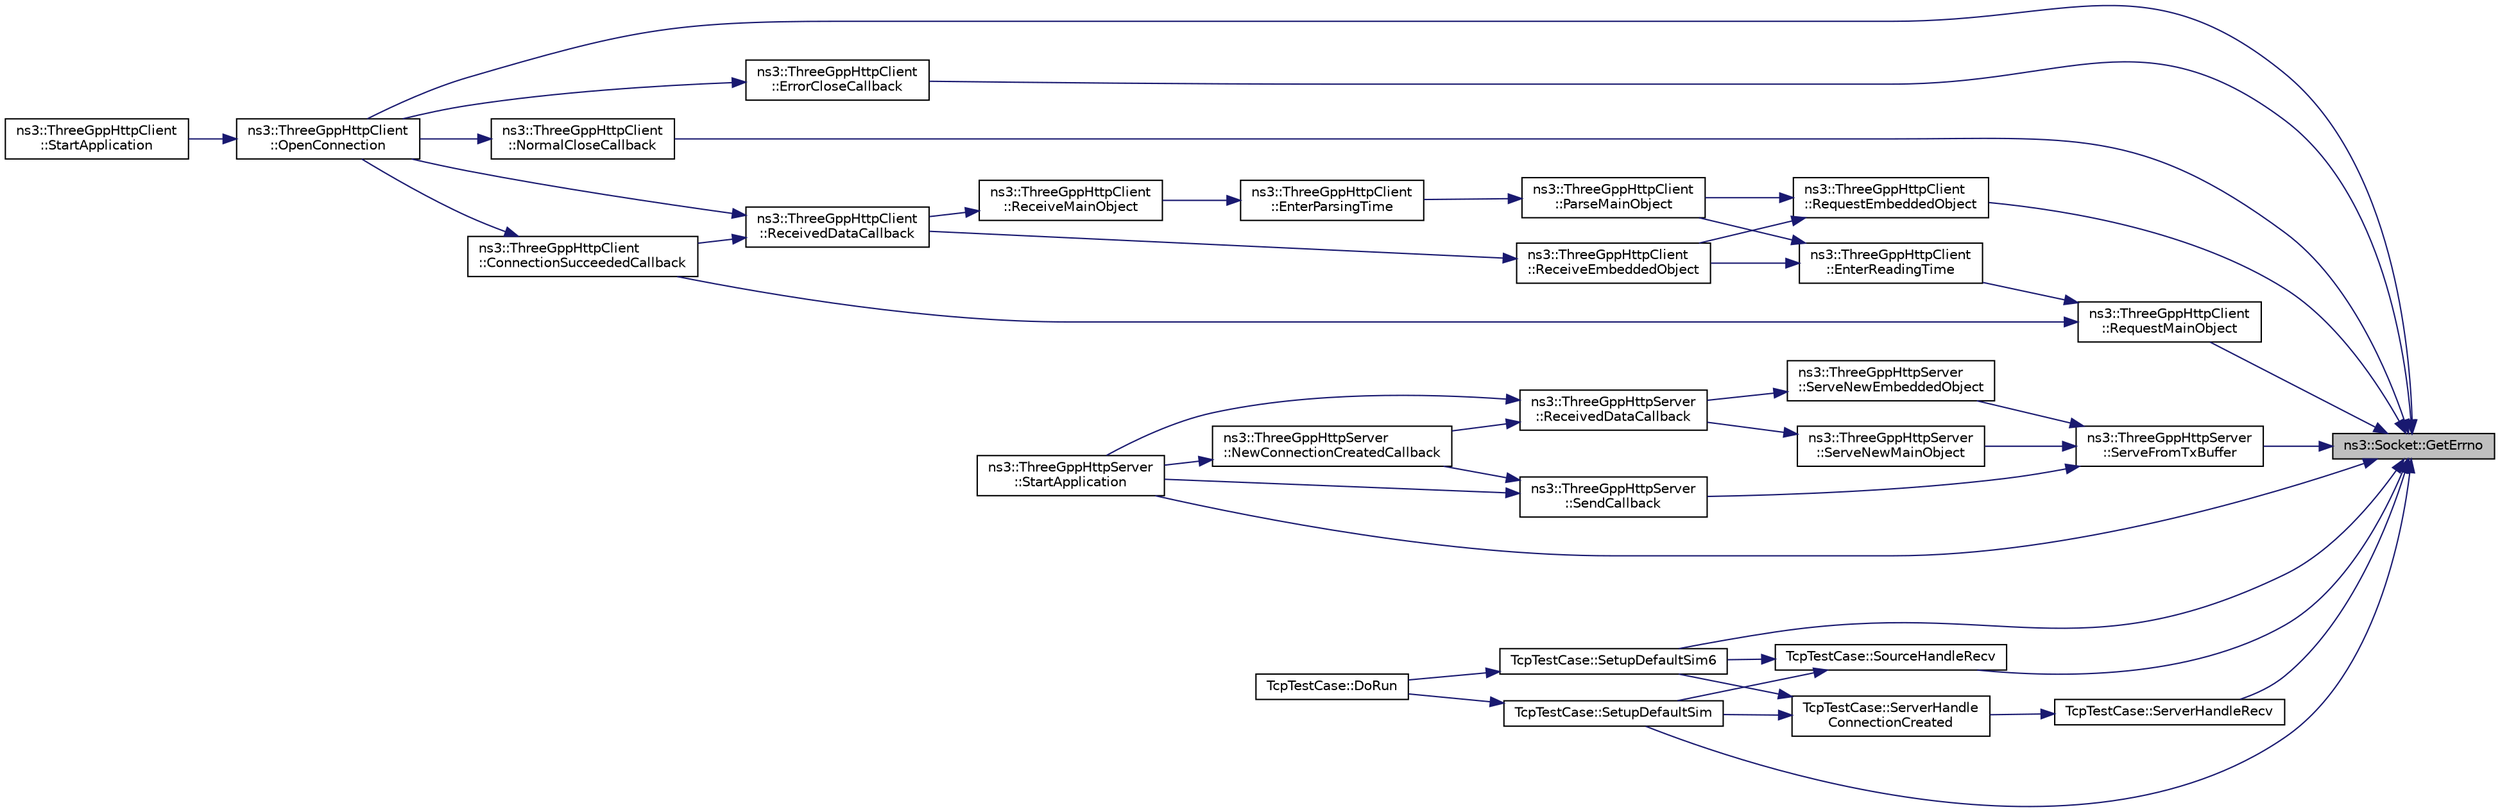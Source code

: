 digraph "ns3::Socket::GetErrno"
{
 // LATEX_PDF_SIZE
  edge [fontname="Helvetica",fontsize="10",labelfontname="Helvetica",labelfontsize="10"];
  node [fontname="Helvetica",fontsize="10",shape=record];
  rankdir="RL";
  Node1 [label="ns3::Socket::GetErrno",height=0.2,width=0.4,color="black", fillcolor="grey75", style="filled", fontcolor="black",tooltip="Get last error number."];
  Node1 -> Node2 [dir="back",color="midnightblue",fontsize="10",style="solid",fontname="Helvetica"];
  Node2 [label="ns3::ThreeGppHttpClient\l::ErrorCloseCallback",height=0.2,width=0.4,color="black", fillcolor="white", style="filled",URL="$classns3_1_1_three_gpp_http_client.html#a76d63e54b96013ea7c67e9818466501c",tooltip="Invoked when connection between m_socket and the web sever is terminated."];
  Node2 -> Node3 [dir="back",color="midnightblue",fontsize="10",style="solid",fontname="Helvetica"];
  Node3 [label="ns3::ThreeGppHttpClient\l::OpenConnection",height=0.2,width=0.4,color="black", fillcolor="white", style="filled",URL="$classns3_1_1_three_gpp_http_client.html#af7baacf9ee03e8e47a1694bff146031f",tooltip="Initialize m_socket to connect to the destination web server at m_remoteServerAddress and m_remoteSer..."];
  Node3 -> Node4 [dir="back",color="midnightblue",fontsize="10",style="solid",fontname="Helvetica"];
  Node4 [label="ns3::ThreeGppHttpClient\l::StartApplication",height=0.2,width=0.4,color="black", fillcolor="white", style="filled",URL="$classns3_1_1_three_gpp_http_client.html#a0fcfc1bf98f9570603572288324f2f89",tooltip="Application specific startup code."];
  Node1 -> Node5 [dir="back",color="midnightblue",fontsize="10",style="solid",fontname="Helvetica"];
  Node5 [label="ns3::ThreeGppHttpClient\l::NormalCloseCallback",height=0.2,width=0.4,color="black", fillcolor="white", style="filled",URL="$classns3_1_1_three_gpp_http_client.html#ad166b6240557f8c99765664676c5abd9",tooltip="Invoked when connection between m_socket and the web sever is terminated."];
  Node5 -> Node3 [dir="back",color="midnightblue",fontsize="10",style="solid",fontname="Helvetica"];
  Node1 -> Node3 [dir="back",color="midnightblue",fontsize="10",style="solid",fontname="Helvetica"];
  Node1 -> Node6 [dir="back",color="midnightblue",fontsize="10",style="solid",fontname="Helvetica"];
  Node6 [label="ns3::ThreeGppHttpClient\l::RequestEmbeddedObject",height=0.2,width=0.4,color="black", fillcolor="white", style="filled",URL="$classns3_1_1_three_gpp_http_client.html#a5259e1e75e7a0ca6c45d64aaa3577682",tooltip="Send a request object for an embedded object to the destination web server."];
  Node6 -> Node7 [dir="back",color="midnightblue",fontsize="10",style="solid",fontname="Helvetica"];
  Node7 [label="ns3::ThreeGppHttpClient\l::ParseMainObject",height=0.2,width=0.4,color="black", fillcolor="white", style="filled",URL="$classns3_1_1_three_gpp_http_client.html#a55898d3a4a1cf2f41760274f175d97f8",tooltip="Randomly determines the number of embedded objects in the main object."];
  Node7 -> Node8 [dir="back",color="midnightblue",fontsize="10",style="solid",fontname="Helvetica"];
  Node8 [label="ns3::ThreeGppHttpClient\l::EnterParsingTime",height=0.2,width=0.4,color="black", fillcolor="white", style="filled",URL="$classns3_1_1_three_gpp_http_client.html#a4da6aa6781cfe7d4cdb3761e532040bf",tooltip="Becomes idle for a randomly determined amount of time, and then triggers ParseMainObject()."];
  Node8 -> Node9 [dir="back",color="midnightblue",fontsize="10",style="solid",fontname="Helvetica"];
  Node9 [label="ns3::ThreeGppHttpClient\l::ReceiveMainObject",height=0.2,width=0.4,color="black", fillcolor="white", style="filled",URL="$classns3_1_1_three_gpp_http_client.html#a14947d4a5930fdaaaaa06def462de64f",tooltip="Receive a packet of main object from the destination web server."];
  Node9 -> Node10 [dir="back",color="midnightblue",fontsize="10",style="solid",fontname="Helvetica"];
  Node10 [label="ns3::ThreeGppHttpClient\l::ReceivedDataCallback",height=0.2,width=0.4,color="black", fillcolor="white", style="filled",URL="$classns3_1_1_three_gpp_http_client.html#ae67fed74a7aff8ad27098bdaea37ae6c",tooltip="Invoked when m_socket receives some packet data."];
  Node10 -> Node11 [dir="back",color="midnightblue",fontsize="10",style="solid",fontname="Helvetica"];
  Node11 [label="ns3::ThreeGppHttpClient\l::ConnectionSucceededCallback",height=0.2,width=0.4,color="black", fillcolor="white", style="filled",URL="$classns3_1_1_three_gpp_http_client.html#a7516067e98bc29325cbfade8249d7778",tooltip="Invoked when a connection is established successfully on m_socket."];
  Node11 -> Node3 [dir="back",color="midnightblue",fontsize="10",style="solid",fontname="Helvetica"];
  Node10 -> Node3 [dir="back",color="midnightblue",fontsize="10",style="solid",fontname="Helvetica"];
  Node6 -> Node12 [dir="back",color="midnightblue",fontsize="10",style="solid",fontname="Helvetica"];
  Node12 [label="ns3::ThreeGppHttpClient\l::ReceiveEmbeddedObject",height=0.2,width=0.4,color="black", fillcolor="white", style="filled",URL="$classns3_1_1_three_gpp_http_client.html#af2257e388fac0fd9d5cc2d35e383330f",tooltip="Receive a packet of embedded object from the destination web server."];
  Node12 -> Node10 [dir="back",color="midnightblue",fontsize="10",style="solid",fontname="Helvetica"];
  Node1 -> Node13 [dir="back",color="midnightblue",fontsize="10",style="solid",fontname="Helvetica"];
  Node13 [label="ns3::ThreeGppHttpClient\l::RequestMainObject",height=0.2,width=0.4,color="black", fillcolor="white", style="filled",URL="$classns3_1_1_three_gpp_http_client.html#ac7bc98d0f86b39a14edd219f96e18ad6",tooltip="Send a request object for a main object to the destination web server."];
  Node13 -> Node11 [dir="back",color="midnightblue",fontsize="10",style="solid",fontname="Helvetica"];
  Node13 -> Node14 [dir="back",color="midnightblue",fontsize="10",style="solid",fontname="Helvetica"];
  Node14 [label="ns3::ThreeGppHttpClient\l::EnterReadingTime",height=0.2,width=0.4,color="black", fillcolor="white", style="filled",URL="$classns3_1_1_three_gpp_http_client.html#a581308a551b5671fd232b8feae19d83d",tooltip="Becomes idle for a randomly determined amount of time, and then triggers RequestMainObject()."];
  Node14 -> Node7 [dir="back",color="midnightblue",fontsize="10",style="solid",fontname="Helvetica"];
  Node14 -> Node12 [dir="back",color="midnightblue",fontsize="10",style="solid",fontname="Helvetica"];
  Node1 -> Node15 [dir="back",color="midnightblue",fontsize="10",style="solid",fontname="Helvetica"];
  Node15 [label="ns3::ThreeGppHttpServer\l::ServeFromTxBuffer",height=0.2,width=0.4,color="black", fillcolor="white", style="filled",URL="$classns3_1_1_three_gpp_http_server.html#a1ec1346e9f5e0740304c315e6e9152a9",tooltip="Creates a packet out of a pending object in the Tx buffer send it over the given socket."];
  Node15 -> Node16 [dir="back",color="midnightblue",fontsize="10",style="solid",fontname="Helvetica"];
  Node16 [label="ns3::ThreeGppHttpServer\l::SendCallback",height=0.2,width=0.4,color="black", fillcolor="white", style="filled",URL="$classns3_1_1_three_gpp_http_server.html#a80a6edda2c6eca47ff1004ea40c3f63d",tooltip="Invoked when more buffer space for transmission is added to a socket."];
  Node16 -> Node17 [dir="back",color="midnightblue",fontsize="10",style="solid",fontname="Helvetica"];
  Node17 [label="ns3::ThreeGppHttpServer\l::NewConnectionCreatedCallback",height=0.2,width=0.4,color="black", fillcolor="white", style="filled",URL="$classns3_1_1_three_gpp_http_server.html#ada1cc6cd2df2e880efcc526f4441927a",tooltip="Invoked when a new connection has been established."];
  Node17 -> Node18 [dir="back",color="midnightblue",fontsize="10",style="solid",fontname="Helvetica"];
  Node18 [label="ns3::ThreeGppHttpServer\l::StartApplication",height=0.2,width=0.4,color="black", fillcolor="white", style="filled",URL="$classns3_1_1_three_gpp_http_server.html#a544fd4b36563a365fbd7013dc88c3bf0",tooltip="Application specific startup code."];
  Node16 -> Node18 [dir="back",color="midnightblue",fontsize="10",style="solid",fontname="Helvetica"];
  Node15 -> Node19 [dir="back",color="midnightblue",fontsize="10",style="solid",fontname="Helvetica"];
  Node19 [label="ns3::ThreeGppHttpServer\l::ServeNewEmbeddedObject",height=0.2,width=0.4,color="black", fillcolor="white", style="filled",URL="$classns3_1_1_three_gpp_http_server.html#a7541fac4b55a577991518f2db5877d85",tooltip="Generates a new embedded object and push it into the Tx buffer."];
  Node19 -> Node20 [dir="back",color="midnightblue",fontsize="10",style="solid",fontname="Helvetica"];
  Node20 [label="ns3::ThreeGppHttpServer\l::ReceivedDataCallback",height=0.2,width=0.4,color="black", fillcolor="white", style="filled",URL="$classns3_1_1_three_gpp_http_server.html#a482298aa6b8959c769244ff7a795b9af",tooltip="Invoked when m_initialSocket receives some packet data."];
  Node20 -> Node17 [dir="back",color="midnightblue",fontsize="10",style="solid",fontname="Helvetica"];
  Node20 -> Node18 [dir="back",color="midnightblue",fontsize="10",style="solid",fontname="Helvetica"];
  Node15 -> Node21 [dir="back",color="midnightblue",fontsize="10",style="solid",fontname="Helvetica"];
  Node21 [label="ns3::ThreeGppHttpServer\l::ServeNewMainObject",height=0.2,width=0.4,color="black", fillcolor="white", style="filled",URL="$classns3_1_1_three_gpp_http_server.html#a522c4a4a11d0caa4cae5b11288fe3e61",tooltip="Generates a new main object and push it into the Tx buffer."];
  Node21 -> Node20 [dir="back",color="midnightblue",fontsize="10",style="solid",fontname="Helvetica"];
  Node1 -> Node22 [dir="back",color="midnightblue",fontsize="10",style="solid",fontname="Helvetica"];
  Node22 [label="TcpTestCase::ServerHandleRecv",height=0.2,width=0.4,color="black", fillcolor="white", style="filled",URL="$class_tcp_test_case.html#a42ede7664eb853794823d249b65df402",tooltip="Server: Receive data."];
  Node22 -> Node23 [dir="back",color="midnightblue",fontsize="10",style="solid",fontname="Helvetica"];
  Node23 [label="TcpTestCase::ServerHandle\lConnectionCreated",height=0.2,width=0.4,color="black", fillcolor="white", style="filled",URL="$class_tcp_test_case.html#a92ee004cc017259628ac1731ca4e040a",tooltip="Server: Handle connection created."];
  Node23 -> Node24 [dir="back",color="midnightblue",fontsize="10",style="solid",fontname="Helvetica"];
  Node24 [label="TcpTestCase::SetupDefaultSim",height=0.2,width=0.4,color="black", fillcolor="white", style="filled",URL="$class_tcp_test_case.html#aa0635586d1df558a59adf3ab92cdd511",tooltip="Setup the test (IPv4 version)."];
  Node24 -> Node25 [dir="back",color="midnightblue",fontsize="10",style="solid",fontname="Helvetica"];
  Node25 [label="TcpTestCase::DoRun",height=0.2,width=0.4,color="black", fillcolor="white", style="filled",URL="$class_tcp_test_case.html#a8c4c4fa54e3c71ae1fca781357605134",tooltip="Implementation to actually run this TestCase."];
  Node23 -> Node26 [dir="back",color="midnightblue",fontsize="10",style="solid",fontname="Helvetica"];
  Node26 [label="TcpTestCase::SetupDefaultSim6",height=0.2,width=0.4,color="black", fillcolor="white", style="filled",URL="$class_tcp_test_case.html#ad45a412dd010f36d8b396ab83df8acd6",tooltip="Setup the test (IPv6 version)."];
  Node26 -> Node25 [dir="back",color="midnightblue",fontsize="10",style="solid",fontname="Helvetica"];
  Node1 -> Node24 [dir="back",color="midnightblue",fontsize="10",style="solid",fontname="Helvetica"];
  Node1 -> Node26 [dir="back",color="midnightblue",fontsize="10",style="solid",fontname="Helvetica"];
  Node1 -> Node27 [dir="back",color="midnightblue",fontsize="10",style="solid",fontname="Helvetica"];
  Node27 [label="TcpTestCase::SourceHandleRecv",height=0.2,width=0.4,color="black", fillcolor="white", style="filled",URL="$class_tcp_test_case.html#a924eda25940bdd641e431408eb750a24",tooltip="Client: Receive data."];
  Node27 -> Node24 [dir="back",color="midnightblue",fontsize="10",style="solid",fontname="Helvetica"];
  Node27 -> Node26 [dir="back",color="midnightblue",fontsize="10",style="solid",fontname="Helvetica"];
  Node1 -> Node18 [dir="back",color="midnightblue",fontsize="10",style="solid",fontname="Helvetica"];
}

